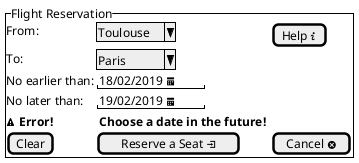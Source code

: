 @startuml

'-----------------------------------
' UML concepts illustrated
' JMB 2014
'-----------------------------------

@startuml

'-----------------------------------
' Standards Taxonomy (taken from Friedenthal 2016)
' JMB 2018
'-----------------------------------

' Default settings
'-----------------------------------
' left to right direction 'does not work for sequence diagrams :-(

@startsalt
{^"Flight Reservation"
  From: | ^Toulouse^ | [Help<&info>]
  To:   | ^Paris   ^
  No earlier than: | "18/02/2019 <&calendar>"
  No later than: | "19/02/2019 <&calendar>"
  <&warning> <b>Error!</b> | <b> Choose a date in the future! </b>
[Clear] | [Reserve a Seat <&account-login>] | [Cancel <&circle-x>]
}
@endsalt

@enduml

